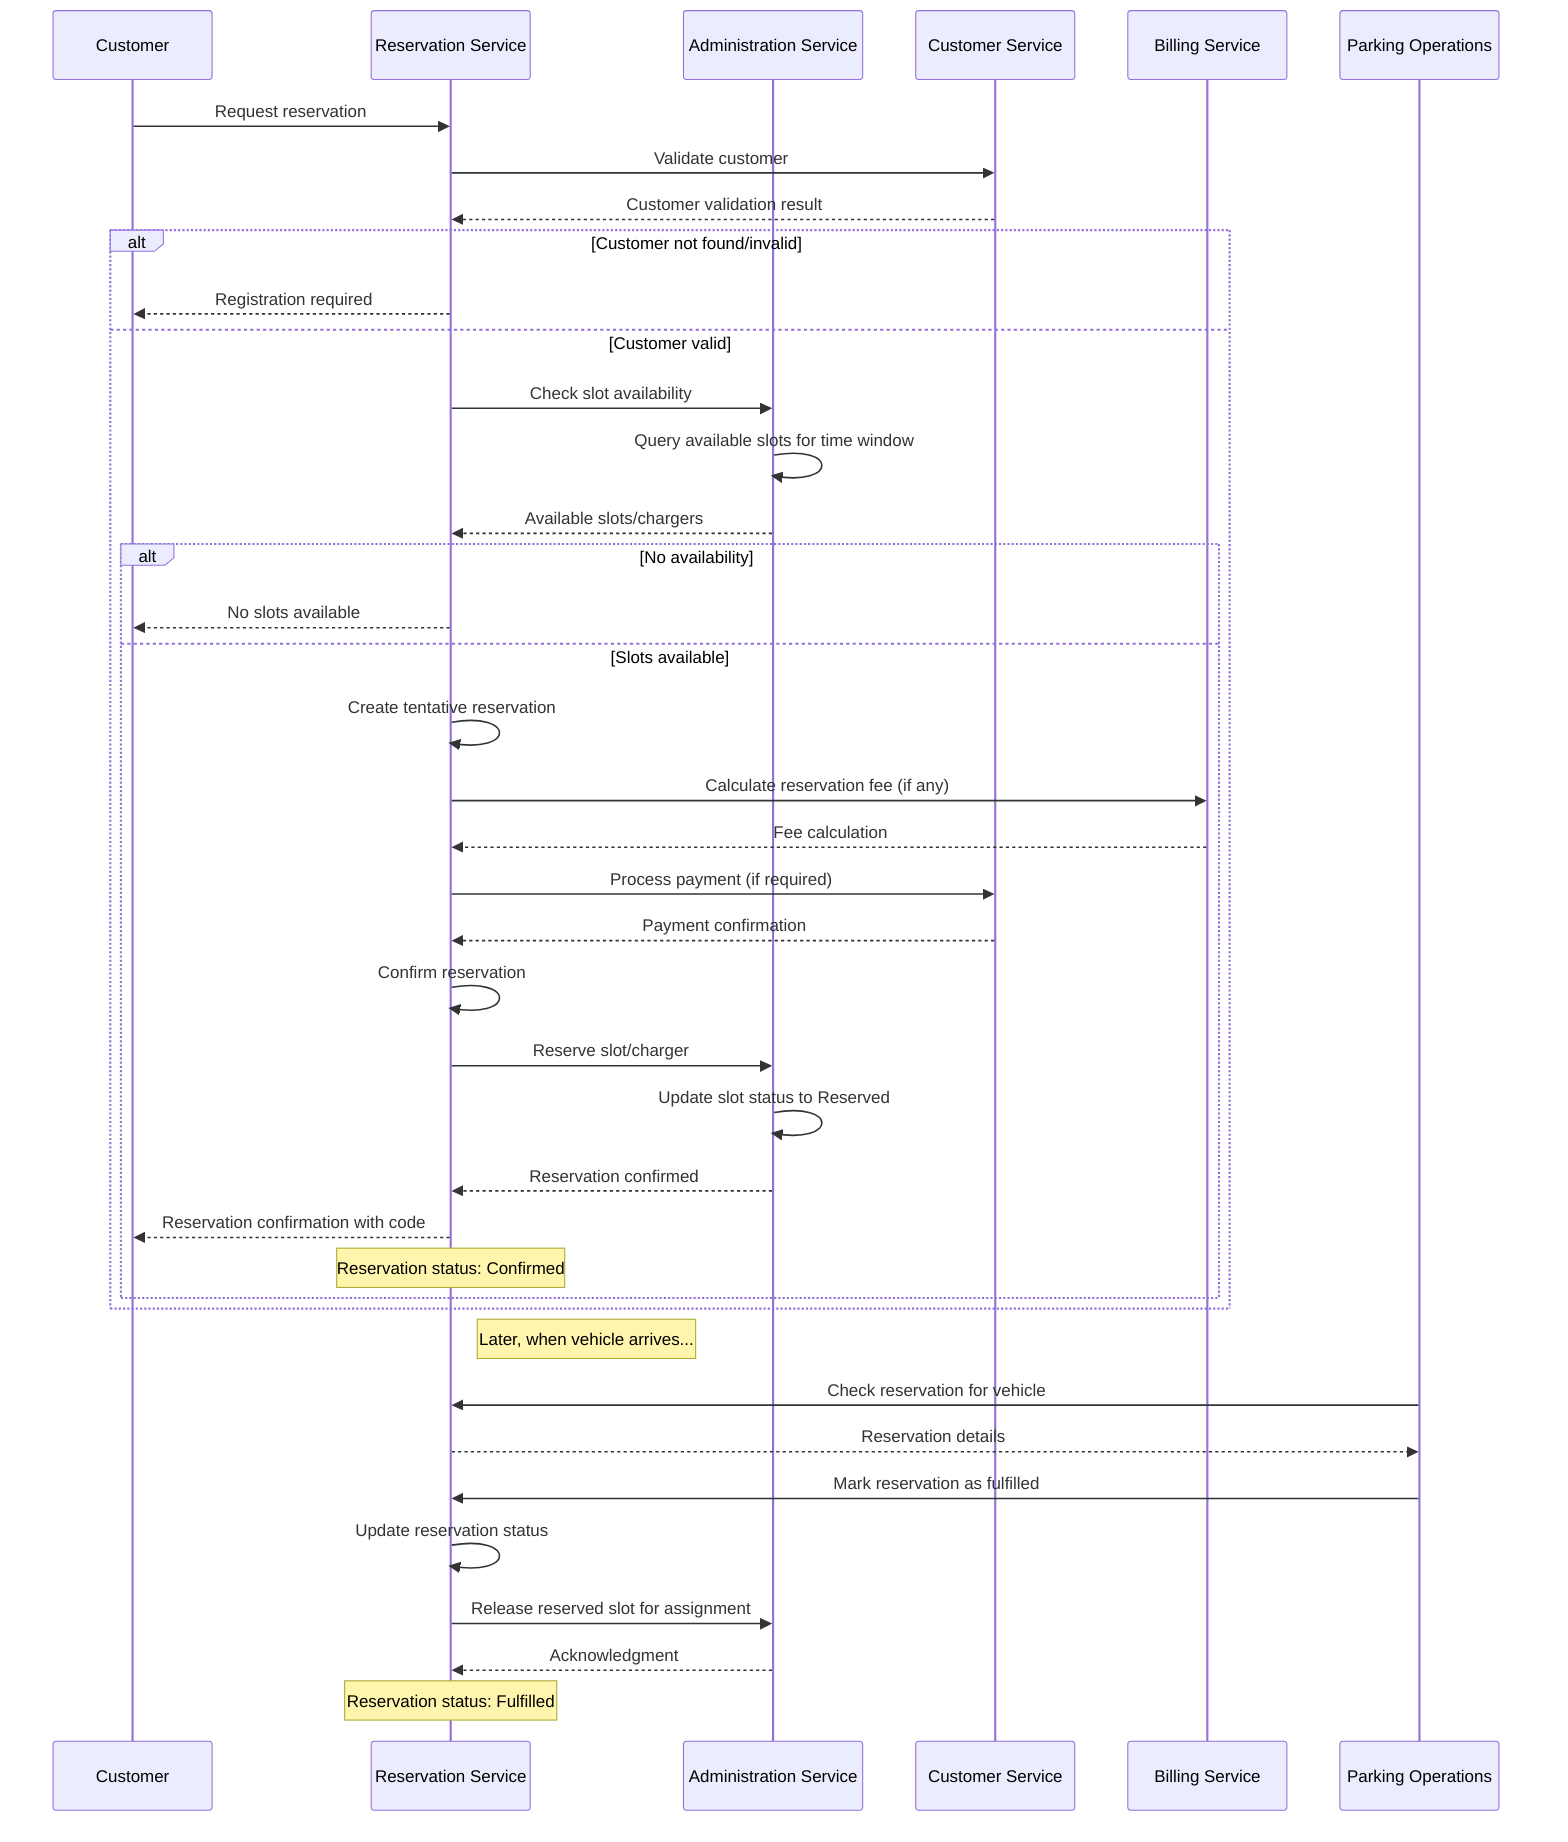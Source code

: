 sequenceDiagram
    participant C as Customer
    participant RS as Reservation Service
    participant AS as Administration Service
    participant CS as Customer Service
    participant BS as Billing Service
    participant PO as Parking Operations

    C->>RS: Request reservation
    RS->>CS: Validate customer
    CS-->>RS: Customer validation result

    alt Customer not found/invalid
        RS-->>C: Registration required
    else Customer valid
        RS->>AS: Check slot availability
        AS->>AS: Query available slots for time window
        AS-->>RS: Available slots/chargers

        alt No availability
            RS-->>C: No slots available
        else Slots available
            RS->>RS: Create tentative reservation
            RS->>BS: Calculate reservation fee (if any)
            BS-->>RS: Fee calculation

            RS->>CS: Process payment (if required)
            CS-->>RS: Payment confirmation

            RS->>RS: Confirm reservation
            RS->>AS: Reserve slot/charger
            AS->>AS: Update slot status to Reserved
            AS-->>RS: Reservation confirmed

            RS-->>C: Reservation confirmation with code

            Note over RS: Reservation status: Confirmed
        end
    end

    Note right of RS: Later, when vehicle arrives...

    PO->>RS: Check reservation for vehicle
    RS-->>PO: Reservation details
    PO->>RS: Mark reservation as fulfilled
    RS->>RS: Update reservation status
    RS->>AS: Release reserved slot for assignment
    AS-->>RS: Acknowledgment

    Note over RS: Reservation status: Fulfilled